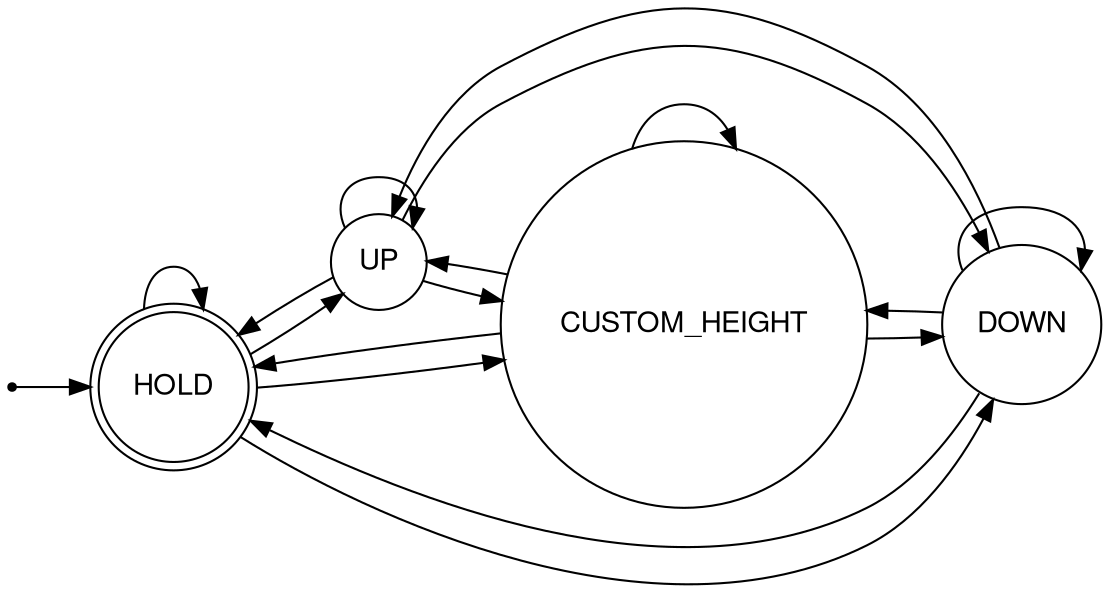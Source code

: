 digraph finite_state_machine {
	fontname="Helvetica,Arial,sans-serif"
	node [fontname="Helvetica,Arial,sans-serif"]
	edge [fontname="Helvetica,Arial,sans-serif"]
	rankdir=LR;
	node [shape = doublecircle]; HOLD;
	node [shape=point]; ENTRY;
	node [shape = circle];
	
	ENTRY -> HOLD;
	
	HOLD -> UP ;
	HOLD -> DOWN;
	HOLD -> HOLD;
	HOLD -> CUSTOM_HEIGHT;
	
	UP -> UP;
	UP -> DOWN;
	UP -> HOLD;
	UP -> CUSTOM_HEIGHT;
	
	DOWN -> UP;
	DOWN -> DOWN;
	DOWN -> HOLD;
	DOWN -> CUSTOM_HEIGHT;
	
	CUSTOM_HEIGHT -> UP;
	CUSTOM_HEIGHT -> DOWN;
	CUSTOM_HEIGHT -> HOLD;
	CUSTOM_HEIGHT -> CUSTOM_HEIGHT;
}

